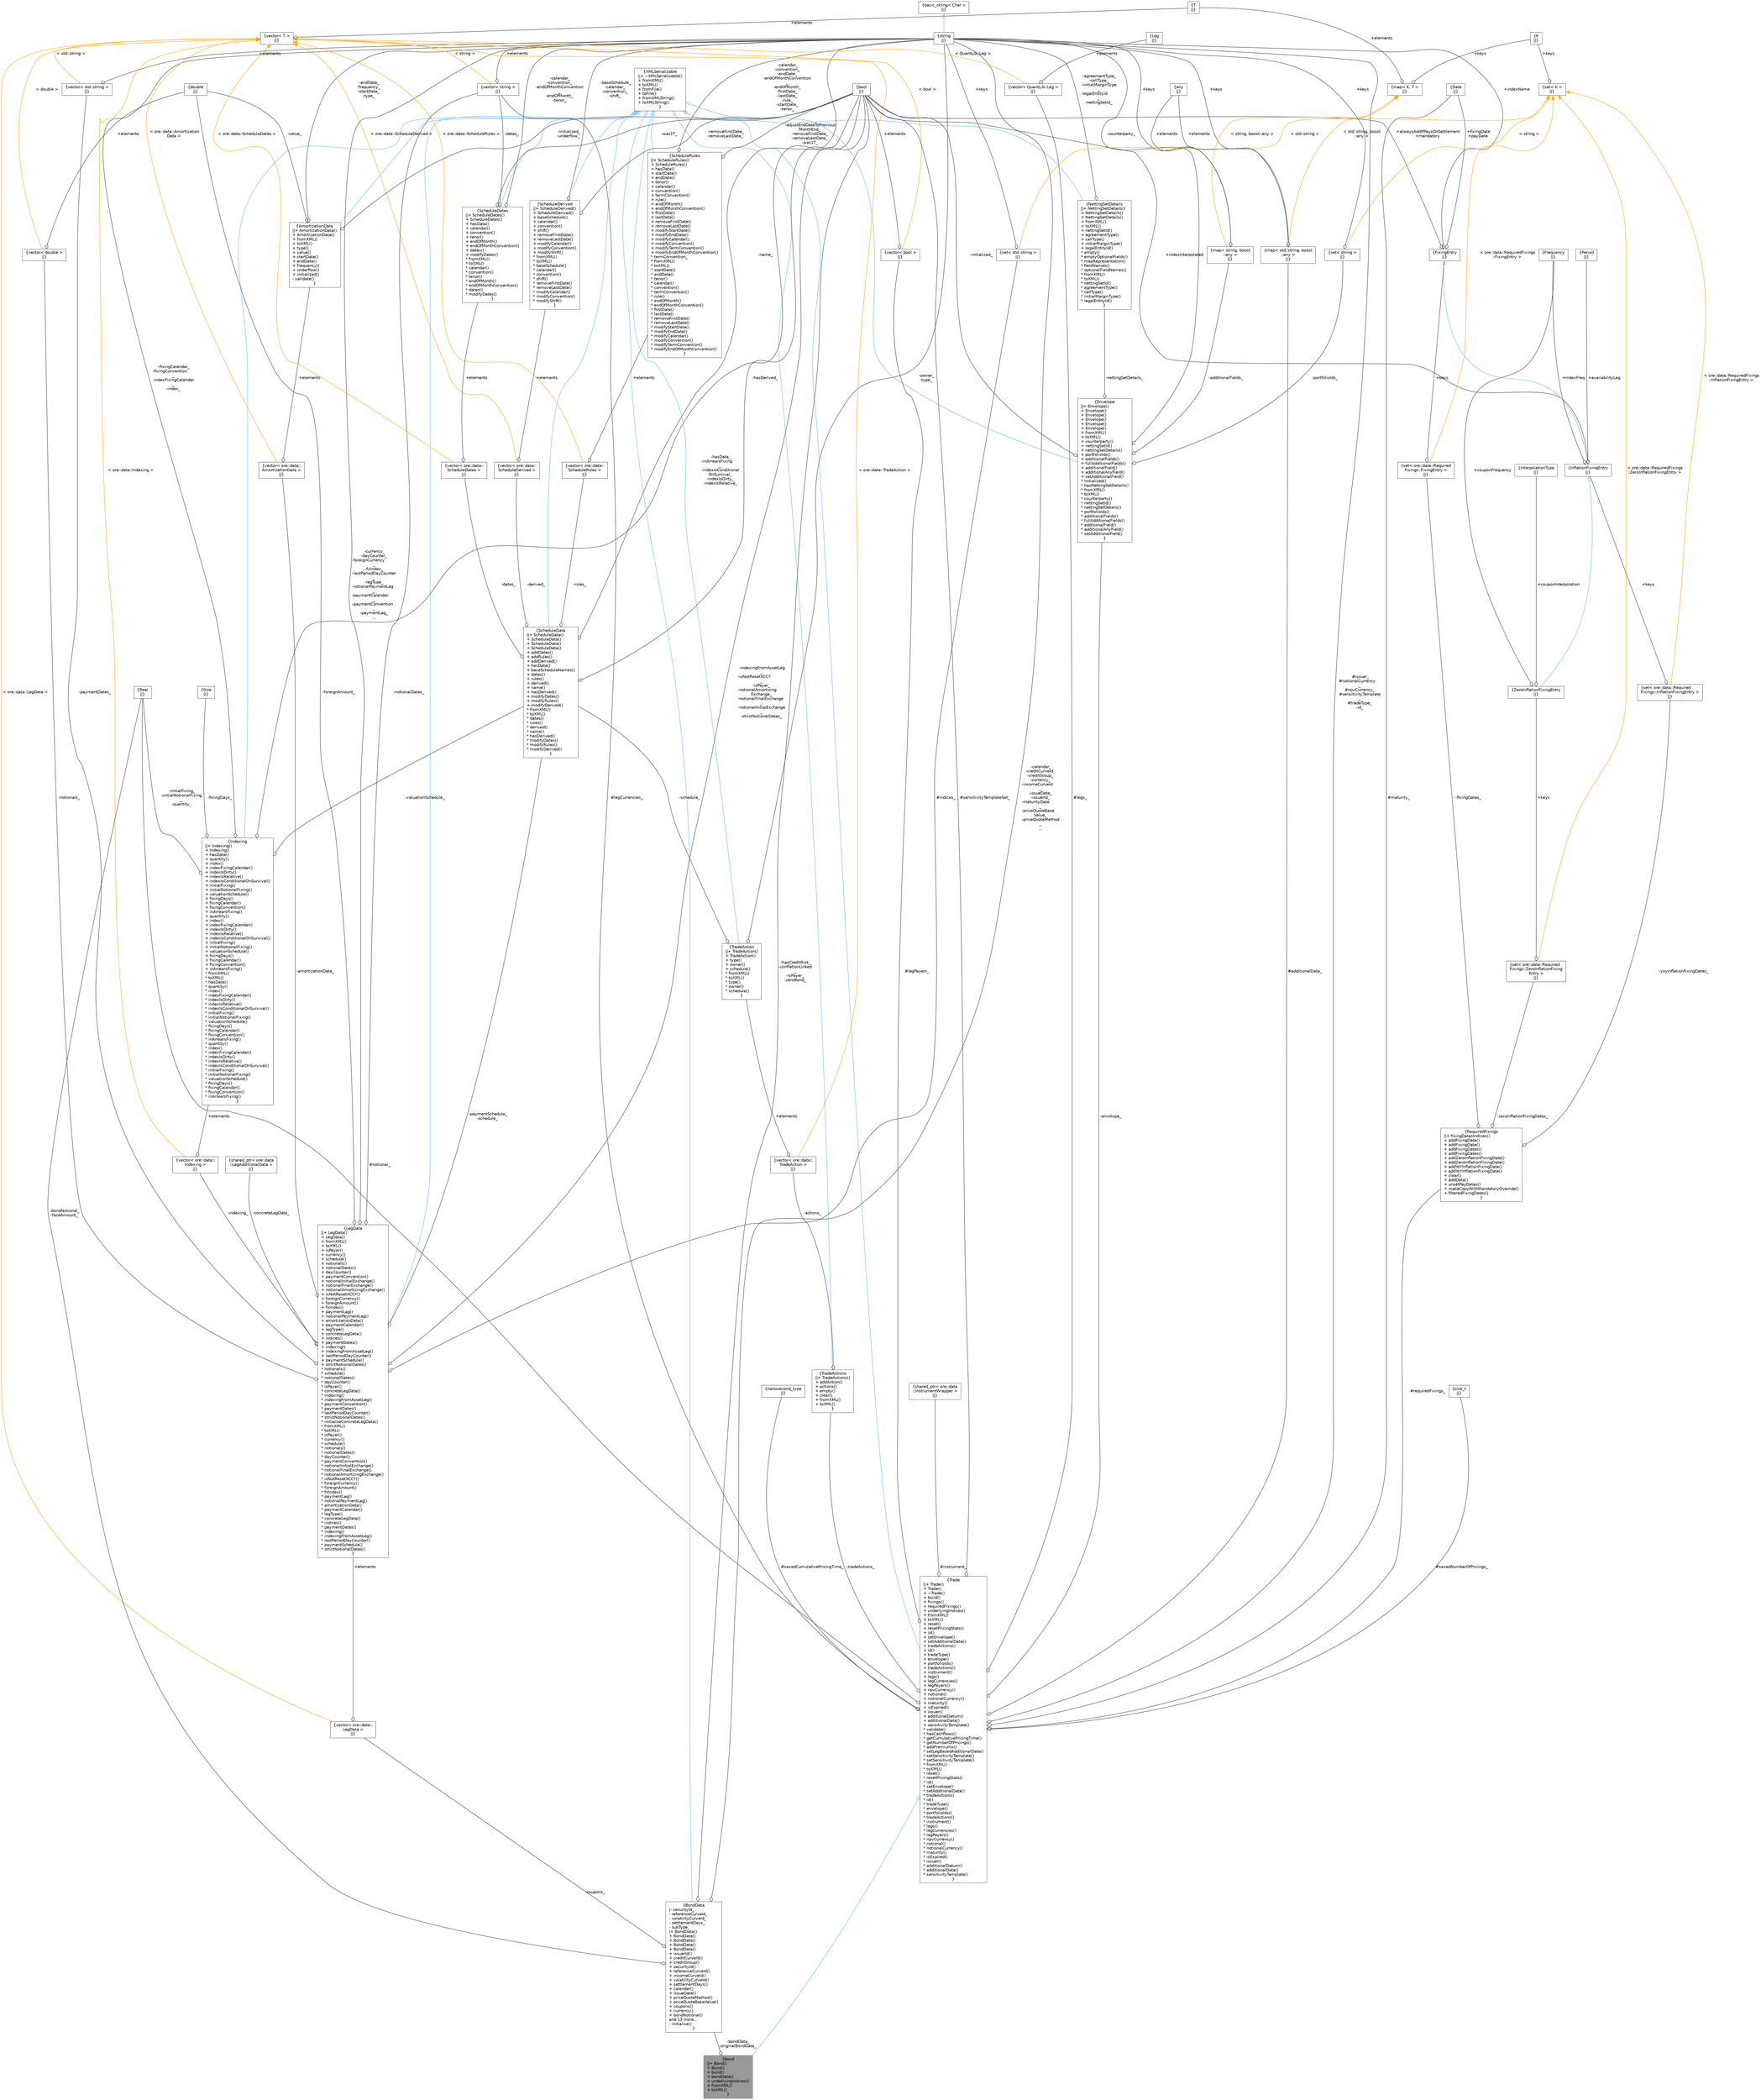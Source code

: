 digraph "Bond"
{
 // INTERACTIVE_SVG=YES
 // LATEX_PDF_SIZE
  bgcolor="transparent";
  edge [fontname=Helvetica,fontsize=10,labelfontname=Helvetica,labelfontsize=10];
  node [fontname=Helvetica,fontsize=10,shape=box,height=0.2,width=0.4];
  Node1 [label="{Bond\n||+ Bond()\l+ Bond()\l+ build()\l+ bondData()\l+ underlyingIndices()\l+ fromXML()\l+ toXML()\l}",height=0.2,width=0.4,color="gray40", fillcolor="grey60", style="filled", fontcolor="black",tooltip="Serializable Bond."];
  Node2 -> Node1 [dir="back",color="steelblue1",style="solid",arrowtail="onormal"];
  Node2 [label="{Trade\n||+ Trade()\l+ Trade()\l+ ~Trade()\l+ build()\l+ fixings()\l+ requiredFixings()\l+ underlyingIndices()\l+ fromXML()\l+ toXML()\l+ reset()\l+ resetPricingStats()\l+ id()\l+ setEnvelope()\l+ setAdditionalData()\l+ tradeActions()\l+ id()\l+ tradeType()\l+ envelope()\l+ portfolioIds()\l+ tradeActions()\l+ instrument()\l+ legs()\l+ legCurrencies()\l+ legPayers()\l+ npvCurrency()\l+ notional()\l+ notionalCurrency()\l+ maturity()\l+ isExpired()\l+ issuer()\l+ additionalDatum()\l+ additionalData()\l+ sensitivityTemplate()\l* validate()\l* hasCashflows()\l* getCumulativePricingTime()\l* getNumberOfPricings()\l* addPremiums()\l* setLegBasedAdditionalData()\l* setSensitivityTemplate()\l* setSensitivityTemplate()\l* fromXML()\l* toXML()\l* reset()\l* resetPricingStats()\l* id()\l* setEnvelope()\l* setAdditionalData()\l* tradeActions()\l* id()\l* tradeType()\l* envelope()\l* portfolioIds()\l* tradeActions()\l* instrument()\l* legs()\l* legCurrencies()\l* legPayers()\l* npvCurrency()\l* notional()\l* notionalCurrency()\l* maturity()\l* isExpired()\l* issuer()\l* additionalDatum()\l* additionalData()\l* sensitivityTemplate()\l}",height=0.2,width=0.4,color="gray40", fillcolor="white", style="filled",URL="$classore_1_1data_1_1_trade.html",tooltip="Trade base class."];
  Node3 -> Node2 [dir="back",color="steelblue1",style="solid",arrowtail="onormal"];
  Node3 [label="{XMLSerializable\n||+ ~XMLSerializable()\l+ fromXML()\l+ toXML()\l+ fromFile()\l+ toFile()\l+ fromXMLString()\l+ toXMLString()\l}",height=0.2,width=0.4,color="gray40", fillcolor="white", style="filled",URL="$classore_1_1data_1_1_x_m_l_serializable.html",tooltip="Base class for all serializable classes."];
  Node4 -> Node2 [color="grey25",style="solid",label=" #issuer_\n#notionalCurrency\l_\n#npvCurrency_\n#sensitivityTemplate\l_\n#tradeType_\n-id_" ,arrowhead="odiamond"];
  Node4 [label="{string\n||}",height=0.2,width=0.4,color="gray40", fillcolor="white", style="filled",tooltip=" "];
  Node5 -> Node4 [dir="back",color="steelblue1",style="solid",arrowtail="onormal"];
  Node5 [label="{basic_string\< Char \>\n||}",height=0.2,width=0.4,color="gray40", fillcolor="white", style="filled",tooltip=" "];
  Node6 -> Node2 [color="grey25",style="solid",label=" #instrument_" ,arrowhead="odiamond"];
  Node6 [label="{shared_ptr\< ore::data\l::InstrumentWrapper \>\n||}",height=0.2,width=0.4,color="gray40", fillcolor="white", style="filled",tooltip=" "];
  Node7 -> Node2 [color="grey25",style="solid",label=" #legs_" ,arrowhead="odiamond"];
  Node7 [label="{vector\< QuantLib::Leg \>\n||}",height=0.2,width=0.4,color="gray40", fillcolor="white", style="filled",tooltip=" "];
  Node8 -> Node7 [color="grey25",style="solid",label=" +elements" ,arrowhead="odiamond"];
  Node8 [label="{Leg\n||}",height=0.2,width=0.4,color="gray40", fillcolor="white", style="filled",tooltip=" "];
  Node9 -> Node7 [dir="back",color="orange",style="solid",label=" \< QuantLib::Leg \>" ];
  Node9 [label="{vector\< T \>\n||}",height=0.2,width=0.4,color="gray40", fillcolor="white", style="filled",tooltip=" "];
  Node10 -> Node9 [color="grey25",style="solid",label=" +elements" ,arrowhead="odiamond"];
  Node10 [label="{T\n||}",height=0.2,width=0.4,color="gray40", fillcolor="white", style="filled",tooltip=" "];
  Node11 -> Node2 [color="grey25",style="solid",label=" #legCurrencies_" ,arrowhead="odiamond"];
  Node11 [label="{vector\< string \>\n||}",height=0.2,width=0.4,color="gray40", fillcolor="white", style="filled",tooltip=" "];
  Node4 -> Node11 [color="grey25",style="solid",label=" +elements" ,arrowhead="odiamond"];
  Node9 -> Node11 [dir="back",color="orange",style="solid",label=" \< string \>" ];
  Node12 -> Node2 [color="grey25",style="solid",label=" #legPayers_" ,arrowhead="odiamond"];
  Node12 [label="{vector\< bool \>\n||}",height=0.2,width=0.4,color="gray40", fillcolor="white", style="filled",tooltip=" "];
  Node13 -> Node12 [color="grey25",style="solid",label=" +elements" ,arrowhead="odiamond"];
  Node13 [label="{bool\n||}",height=0.2,width=0.4,color="gray40", fillcolor="white", style="filled",URL="$classbool.html",tooltip=" "];
  Node9 -> Node12 [dir="back",color="orange",style="solid",label=" \< bool \>" ];
  Node14 -> Node2 [color="grey25",style="solid",label=" #notional_" ,arrowhead="odiamond"];
  Node14 [label="{Real\n||}",height=0.2,width=0.4,color="gray40", fillcolor="white", style="filled",tooltip=" "];
  Node15 -> Node2 [color="grey25",style="solid",label=" #maturity_" ,arrowhead="odiamond"];
  Node15 [label="{Date\n||}",height=0.2,width=0.4,color="gray40", fillcolor="white", style="filled",tooltip=" "];
  Node13 -> Node2 [color="grey25",style="solid",label=" #sensitivityTemplateSet_" ,arrowhead="odiamond"];
  Node16 -> Node2 [color="grey25",style="solid",label=" #savedNumberOfPricings_" ,arrowhead="odiamond"];
  Node16 [label="{size_t\n||}",height=0.2,width=0.4,color="gray40", fillcolor="white", style="filled",tooltip=" "];
  Node17 -> Node2 [color="grey25",style="solid",label=" #savedCumulativePricingTime_" ,arrowhead="odiamond"];
  Node17 [label="{nanosecond_type\n||}",height=0.2,width=0.4,color="gray40", fillcolor="white", style="filled",tooltip=" "];
  Node18 -> Node2 [color="grey25",style="solid",label=" #requiredFixings_" ,arrowhead="odiamond"];
  Node18 [label="{RequiredFixings\n||+ fixingDatesIndices()\l+ addFixingDate()\l+ addFixingDate()\l+ addFixingDates()\l+ addFixingDates()\l+ addZeroInflationFixingDate()\l+ addZeroInflationFixingDate()\l+ addYoYInflationFixingDate()\l+ addYoYInflationFixingDate()\l+ clear()\l+ addData()\l+ unsetPayDates()\l+ makeCopyWithMandatoryOverride()\l+ filteredFixingDates()\l}",height=0.2,width=0.4,color="gray40", fillcolor="white", style="filled",URL="$classore_1_1data_1_1_required_fixings.html",tooltip=" "];
  Node19 -> Node18 [color="grey25",style="solid",label=" -fixingDates_" ,arrowhead="odiamond"];
  Node19 [label="{set\< ore::data::Required\lFixings::FixingEntry \>\n||}",height=0.2,width=0.4,color="gray40", fillcolor="white", style="filled",tooltip=" "];
  Node20 -> Node19 [color="grey25",style="solid",label=" +keys" ,arrowhead="odiamond"];
  Node20 [label="{FixingEntry\n||}",height=0.2,width=0.4,color="gray40", fillcolor="white", style="filled",URL="$structore_1_1data_1_1_required_fixings_1_1_fixing_entry.html",tooltip=" "];
  Node4 -> Node20 [color="grey25",style="solid",label=" +indexName" ,arrowhead="odiamond"];
  Node15 -> Node20 [color="grey25",style="solid",label=" +fixingDate\n+payDate" ,arrowhead="odiamond"];
  Node13 -> Node20 [color="grey25",style="solid",label=" +alwaysAddIfPaysOnSettlement\n+mandatory" ,arrowhead="odiamond"];
  Node21 -> Node19 [dir="back",color="orange",style="solid",label=" \< ore::data::RequiredFixings\l::FixingEntry \>" ];
  Node21 [label="{set\< K \>\n||}",height=0.2,width=0.4,color="gray40", fillcolor="white", style="filled",tooltip=" "];
  Node22 -> Node21 [color="grey25",style="solid",label=" +keys" ,arrowhead="odiamond"];
  Node22 [label="{K\n||}",height=0.2,width=0.4,color="gray40", fillcolor="white", style="filled",tooltip=" "];
  Node23 -> Node18 [color="grey25",style="solid",label=" -zeroInflationFixingDates_" ,arrowhead="odiamond"];
  Node23 [label="{set\< ore::data::Required\lFixings::ZeroInflationFixing\lEntry \>\n||}",height=0.2,width=0.4,color="gray40", fillcolor="white", style="filled",tooltip=" "];
  Node24 -> Node23 [color="grey25",style="solid",label=" +keys" ,arrowhead="odiamond"];
  Node24 [label="{ZeroInflationFixingEntry\n||}",height=0.2,width=0.4,color="gray40", fillcolor="white", style="filled",URL="$structore_1_1data_1_1_required_fixings_1_1_zero_inflation_fixing_entry.html",tooltip=" "];
  Node25 -> Node24 [dir="back",color="steelblue1",style="solid",arrowtail="onormal"];
  Node25 [label="{InflationFixingEntry\n||}",height=0.2,width=0.4,color="gray40", fillcolor="white", style="filled",URL="$structore_1_1data_1_1_required_fixings_1_1_inflation_fixing_entry.html",tooltip=" "];
  Node20 -> Node25 [dir="back",color="steelblue1",style="solid",arrowtail="onormal"];
  Node13 -> Node25 [color="grey25",style="solid",label=" +indexInterpolated" ,arrowhead="odiamond"];
  Node26 -> Node25 [color="grey25",style="solid",label=" +indexFreq" ,arrowhead="odiamond"];
  Node26 [label="{Frequency\n||}",height=0.2,width=0.4,color="gray40", fillcolor="white", style="filled",tooltip=" "];
  Node27 -> Node25 [color="grey25",style="solid",label=" +availabilityLeg" ,arrowhead="odiamond"];
  Node27 [label="{Period\n||}",height=0.2,width=0.4,color="gray40", fillcolor="white", style="filled",tooltip=" "];
  Node28 -> Node24 [color="grey25",style="solid",label=" +couponInterpolation" ,arrowhead="odiamond"];
  Node28 [label="{InterpolationType\n||}",height=0.2,width=0.4,color="gray40", fillcolor="white", style="filled",tooltip=" "];
  Node26 -> Node24 [color="grey25",style="solid",label=" +couponFrequency" ,arrowhead="odiamond"];
  Node21 -> Node23 [dir="back",color="orange",style="solid",label=" \< ore::data::RequiredFixings\l::ZeroInflationFixingEntry \>" ];
  Node29 -> Node18 [color="grey25",style="solid",label=" -yoyInflationFixingDates_" ,arrowhead="odiamond"];
  Node29 [label="{set\< ore::data::Required\lFixings::InflationFixingEntry \>\n||}",height=0.2,width=0.4,color="gray40", fillcolor="white", style="filled",tooltip=" "];
  Node25 -> Node29 [color="grey25",style="solid",label=" +keys" ,arrowhead="odiamond"];
  Node21 -> Node29 [dir="back",color="orange",style="solid",label=" \< ore::data::RequiredFixings\l::InflationFixingEntry \>" ];
  Node30 -> Node2 [color="grey25",style="solid",label=" #additionalData_" ,arrowhead="odiamond"];
  Node30 [label="{map\< std::string, boost\l::any \>\n||}",height=0.2,width=0.4,color="gray40", fillcolor="white", style="filled",tooltip=" "];
  Node4 -> Node30 [color="grey25",style="solid",label=" +keys" ,arrowhead="odiamond"];
  Node31 -> Node30 [color="grey25",style="solid",label=" +elements" ,arrowhead="odiamond"];
  Node31 [label="{any\n||}",height=0.2,width=0.4,color="gray40", fillcolor="white", style="filled",tooltip=" "];
  Node32 -> Node30 [dir="back",color="orange",style="solid",label=" \< std::string, boost\l::any \>" ];
  Node32 [label="{map\< K, T \>\n||}",height=0.2,width=0.4,color="gray40", fillcolor="white", style="filled",tooltip=" "];
  Node22 -> Node32 [color="grey25",style="solid",label=" +keys" ,arrowhead="odiamond"];
  Node10 -> Node32 [color="grey25",style="solid",label=" +elements" ,arrowhead="odiamond"];
  Node33 -> Node2 [color="grey25",style="solid",label=" -envelope_" ,arrowhead="odiamond"];
  Node33 [label="{Envelope\n||+ Envelope()\l+ Envelope()\l+ Envelope()\l+ Envelope()\l+ Envelope()\l+ Envelope()\l+ fromXML()\l+ toXML()\l+ counterparty()\l+ nettingSetId()\l+ nettingSetDetails()\l+ portfolioIds()\l+ additionalFields()\l+ fullAdditionalFields()\l+ additionalField()\l+ additionalAnyField()\l+ setAdditionalField()\l* initialized()\l* hasNettingSetDetails()\l* fromXML()\l* toXML()\l* counterparty()\l* nettingSetId()\l* nettingSetDetails()\l* portfolioIds()\l* additionalFields()\l* fullAdditionalFields()\l* additionalField()\l* additionalAnyField()\l* setAdditionalField()\l}",height=0.2,width=0.4,color="gray40", fillcolor="white", style="filled",URL="$classore_1_1data_1_1_envelope.html",tooltip="Serializable object holding generic trade data, reporting dimensions."];
  Node3 -> Node33 [dir="back",color="steelblue1",style="solid",arrowtail="onormal"];
  Node4 -> Node33 [color="grey25",style="solid",label=" -counterparty_" ,arrowhead="odiamond"];
  Node34 -> Node33 [color="grey25",style="solid",label=" -nettingSetDetails_" ,arrowhead="odiamond"];
  Node34 [label="{NettingSetDetails\n||+ NettingSetDetails()\l+ NettingSetDetails()\l+ NettingSetDetails()\l+ fromXML()\l+ toXML()\l+ nettingSetId()\l+ agreementType()\l+ callType()\l+ initialMarginType()\l+ legalEntityId()\l* empty()\l* emptyOptionalFields()\l* mapRepresentation()\l* fieldNames()\l* optionalFieldNames()\l* fromXML()\l* toXML()\l* nettingSetId()\l* agreementType()\l* callType()\l* initialMarginType()\l* legalEntityId()\l}",height=0.2,width=0.4,color="gray40", fillcolor="white", style="filled",URL="$classore_1_1data_1_1_netting_set_details.html",tooltip="Serializable object holding netting set identification data."];
  Node3 -> Node34 [dir="back",color="steelblue1",style="solid",arrowtail="onormal"];
  Node4 -> Node34 [color="grey25",style="solid",label=" -agreementType_\n-callType_\n-initialMarginType\l_\n-legalEntityId\l_\n-nettingSetId_" ,arrowhead="odiamond"];
  Node35 -> Node33 [color="grey25",style="solid",label=" -portfolioIds_" ,arrowhead="odiamond"];
  Node35 [label="{set\< string \>\n||}",height=0.2,width=0.4,color="gray40", fillcolor="white", style="filled",tooltip=" "];
  Node4 -> Node35 [color="grey25",style="solid",label=" +keys" ,arrowhead="odiamond"];
  Node21 -> Node35 [dir="back",color="orange",style="solid",label=" \< string \>" ];
  Node36 -> Node33 [color="grey25",style="solid",label=" -additionalFields_" ,arrowhead="odiamond"];
  Node36 [label="{map\< string, boost\l::any \>\n||}",height=0.2,width=0.4,color="gray40", fillcolor="white", style="filled",tooltip=" "];
  Node4 -> Node36 [color="grey25",style="solid",label=" +keys" ,arrowhead="odiamond"];
  Node31 -> Node36 [color="grey25",style="solid",label=" +elements" ,arrowhead="odiamond"];
  Node32 -> Node36 [dir="back",color="orange",style="solid",label=" \< string, boost::any \>" ];
  Node13 -> Node33 [color="grey25",style="solid",label=" -initialized_" ,arrowhead="odiamond"];
  Node37 -> Node2 [color="grey25",style="solid",label=" -tradeActions_" ,arrowhead="odiamond"];
  Node37 [label="{TradeActions\n||+ TradeActions()\l+ addAction()\l+ actions()\l+ empty()\l+ clear()\l+ fromXML()\l+ toXML()\l}",height=0.2,width=0.4,color="gray40", fillcolor="white", style="filled",URL="$classore_1_1data_1_1_trade_actions.html",tooltip="Serializable object holding generic trade actions."];
  Node3 -> Node37 [dir="back",color="steelblue1",style="solid",arrowtail="onormal"];
  Node38 -> Node37 [color="grey25",style="solid",label=" -actions_" ,arrowhead="odiamond"];
  Node38 [label="{vector\< ore::data::\lTradeAction \>\n||}",height=0.2,width=0.4,color="gray40", fillcolor="white", style="filled",tooltip=" "];
  Node39 -> Node38 [color="grey25",style="solid",label=" +elements" ,arrowhead="odiamond"];
  Node39 [label="{TradeAction\n||+ TradeAction()\l+ TradeAction()\l+ type()\l+ owner()\l+ schedule()\l* fromXML()\l* toXML()\l* type()\l* owner()\l* schedule()\l}",height=0.2,width=0.4,color="gray40", fillcolor="white", style="filled",URL="$classore_1_1data_1_1_trade_action.html",tooltip="Serializable object holding a trade action."];
  Node3 -> Node39 [dir="back",color="steelblue1",style="solid",arrowtail="onormal"];
  Node4 -> Node39 [color="grey25",style="solid",label=" -owner_\n-type_" ,arrowhead="odiamond"];
  Node40 -> Node39 [color="grey25",style="solid",label=" -schedule_" ,arrowhead="odiamond"];
  Node40 [label="{ScheduleData\n||+ ScheduleData()\l+ ScheduleData()\l+ ScheduleData()\l+ ScheduleData()\l+ addDates()\l+ addRules()\l+ addDerived()\l+ hasData()\l+ baseScheduleNames()\l+ dates()\l+ rules()\l+ derived()\l+ name()\l+ hasDerived()\l+ modifyDates()\l+ modifyRules()\l+ modifyDerived()\l* fromXML()\l* toXML()\l* dates()\l* rules()\l* derived()\l* name()\l* hasDerived()\l* modifyDates()\l* modifyRules()\l* modifyDerived()\l}",height=0.2,width=0.4,color="gray40", fillcolor="white", style="filled",URL="$classore_1_1data_1_1_schedule_data.html",tooltip="Serializable schedule data."];
  Node3 -> Node40 [dir="back",color="steelblue1",style="solid",arrowtail="onormal"];
  Node41 -> Node40 [color="grey25",style="solid",label=" -dates_" ,arrowhead="odiamond"];
  Node41 [label="{vector\< ore::data::\lScheduleDates \>\n||}",height=0.2,width=0.4,color="gray40", fillcolor="white", style="filled",tooltip=" "];
  Node42 -> Node41 [color="grey25",style="solid",label=" +elements" ,arrowhead="odiamond"];
  Node42 [label="{ScheduleDates\n||+ ScheduleDates()\l+ ScheduleDates()\l+ hasData()\l+ calendar()\l+ convention()\l+ tenor()\l+ endOfMonth()\l+ endOfMonthConvention()\l+ dates()\l+ modifyDates()\l* fromXML()\l* toXML()\l* calendar()\l* convention()\l* tenor()\l* endOfMonth()\l* endOfMonthConvention()\l* dates()\l* modifyDates()\l}",height=0.2,width=0.4,color="gray40", fillcolor="white", style="filled",URL="$classore_1_1data_1_1_schedule_dates.html",tooltip="Serializable object holding schedule Dates data."];
  Node3 -> Node42 [dir="back",color="steelblue1",style="solid",arrowtail="onormal"];
  Node4 -> Node42 [color="grey25",style="solid",label=" -calendar_\n-convention_\n-endOfMonthConvention\l_\n-endOfMonth_\n-tenor_" ,arrowhead="odiamond"];
  Node11 -> Node42 [color="grey25",style="solid",label=" -dates_" ,arrowhead="odiamond"];
  Node13 -> Node42 [color="grey25",style="solid",label=" -was1T_" ,arrowhead="odiamond"];
  Node9 -> Node41 [dir="back",color="orange",style="solid",label=" \< ore::data::ScheduleDates \>" ];
  Node43 -> Node40 [color="grey25",style="solid",label=" -rules_" ,arrowhead="odiamond"];
  Node43 [label="{vector\< ore::data::\lScheduleRules \>\n||}",height=0.2,width=0.4,color="gray40", fillcolor="white", style="filled",tooltip=" "];
  Node44 -> Node43 [color="grey25",style="solid",label=" +elements" ,arrowhead="odiamond"];
  Node44 [label="{ScheduleRules\n||+ ScheduleRules()\l+ ScheduleRules()\l+ hasData()\l+ startDate()\l+ endDate()\l+ tenor()\l+ calendar()\l+ convention()\l+ termConvention()\l+ rule()\l+ endOfMonth()\l+ endOfMonthConvention()\l+ firstDate()\l+ lastDate()\l+ removeFirstDate()\l+ removeLastDate()\l+ modifyStartDate()\l+ modifyEndDate()\l+ modifyCalendar()\l+ modifyConvention()\l+ modifyTermConvention()\l+ modifyEndOfMonthConvention()\l* termConvention_\l* fromXML()\l* toXML()\l* startDate()\l* endDate()\l* tenor()\l* calendar()\l* convention()\l* termConvention()\l* rule()\l* endOfMonth()\l* endOfMonthConvention()\l* firstDate()\l* lastDate()\l* removeFirstDate()\l* removeLastDate()\l* modifyStartDate()\l* modifyEndDate()\l* modifyCalendar()\l* modifyConvention()\l* modifyTermConvention()\l* modifyEndOfMonthConvention()\l}",height=0.2,width=0.4,color="gray40", fillcolor="white", style="filled",URL="$classore_1_1data_1_1_schedule_rules.html",tooltip="Serializable object holding schedule Rules data."];
  Node3 -> Node44 [dir="back",color="steelblue1",style="solid",arrowtail="onormal"];
  Node4 -> Node44 [color="grey25",style="solid",label=" -calendar_\n-convention_\n-endDate_\n-endOfMonthConvention\l_\n-endOfMonth_\n-firstDate_\n-lastDate_\n-rule_\n-startDate_\n-tenor_\n..." ,arrowhead="odiamond"];
  Node13 -> Node44 [color="grey25",style="solid",label=" -adjustEndDateToPrevious\lMonthEnd_\n-removeFirstDate_\n-removeLastDate_\n-was1T_" ,arrowhead="odiamond"];
  Node9 -> Node43 [dir="back",color="orange",style="solid",label=" \< ore::data::ScheduleRules \>" ];
  Node45 -> Node40 [color="grey25",style="solid",label=" -derived_" ,arrowhead="odiamond"];
  Node45 [label="{vector\< ore::data::\lScheduleDerived \>\n||}",height=0.2,width=0.4,color="gray40", fillcolor="white", style="filled",tooltip=" "];
  Node46 -> Node45 [color="grey25",style="solid",label=" +elements" ,arrowhead="odiamond"];
  Node46 [label="{ScheduleDerived\n||+ ScheduleDerived()\l+ ScheduleDerived()\l+ baseSchedule()\l+ calendar()\l+ convention()\l+ shift()\l+ removeFirstDate()\l+ removeLastDate()\l+ modifyCalendar()\l+ modifyConvention()\l+ modifyShift()\l* fromXML()\l* toXML()\l* baseSchedule()\l* calendar()\l* convention()\l* shift()\l* removeFirstDate()\l* removeLastDate()\l* modifyCalendar()\l* modifyConvention()\l* modifyShift()\l}",height=0.2,width=0.4,color="gray40", fillcolor="white", style="filled",URL="$classore_1_1data_1_1_schedule_derived.html",tooltip="Serializable object holding Derived schedule data."];
  Node3 -> Node46 [dir="back",color="steelblue1",style="solid",arrowtail="onormal"];
  Node4 -> Node46 [color="grey25",style="solid",label=" -baseSchedule_\n-calendar_\n-convention_\n-shift_" ,arrowhead="odiamond"];
  Node13 -> Node46 [color="grey25",style="solid",label=" -removeFirstDate_\n-removeLastDate_" ,arrowhead="odiamond"];
  Node9 -> Node45 [dir="back",color="orange",style="solid",label=" \< ore::data::ScheduleDerived \>" ];
  Node4 -> Node40 [color="grey25",style="solid",label=" -name_" ,arrowhead="odiamond"];
  Node13 -> Node40 [color="grey25",style="solid",label=" -hasDerived_" ,arrowhead="odiamond"];
  Node9 -> Node38 [dir="back",color="orange",style="solid",label=" \< ore::data::TradeAction \>" ];
  Node47 -> Node1 [color="grey25",style="solid",label=" -bondData_\n-originalBondData_" ,arrowhead="odiamond"];
  Node47 [label="{BondData\n|- securityId_\l- referenceCurveId_\l- volatilityCurveId_\l- settlementDays_\l- subType_\l|+ BondData()\l+ BondData()\l+ BondData()\l+ BondData()\l+ BondData()\l+ issuerId()\l+ creditCurveId()\l+ creditGroup()\l+ securityId()\l+ referenceCurveId()\l+ incomeCurveId()\l+ volatilityCurveId()\l+ settlementDays()\l+ calendar()\l+ issueDate()\l+ priceQuoteMethod()\l+ priceQuoteBaseValue()\l+ coupons()\l+ currency()\l+ bondNotional()\land 13 more...\l- initialise()\l}",height=0.2,width=0.4,color="gray40", fillcolor="white", style="filled",URL="$classore_1_1data_1_1_bond_data.html",tooltip=" "];
  Node3 -> Node47 [dir="back",color="steelblue1",style="solid",arrowtail="onormal"];
  Node4 -> Node47 [color="grey25",style="solid",label=" -calendar_\n-creditCurveId_\n-creditGroup_\n-currency_\n-incomeCurveId\l_\n-issueDate_\n-issuerId_\n-maturityDate\l_\n-priceQuoteBase\lValue_\n-priceQuoteMethod\l_\n..." ,arrowhead="odiamond"];
  Node48 -> Node47 [color="grey25",style="solid",label=" -coupons_" ,arrowhead="odiamond"];
  Node48 [label="{vector\< ore::data::\lLegData \>\n||}",height=0.2,width=0.4,color="gray40", fillcolor="white", style="filled",tooltip=" "];
  Node49 -> Node48 [color="grey25",style="solid",label=" +elements" ,arrowhead="odiamond"];
  Node49 [label="{LegData\n||+ LegData()\l+ LegData()\l+ fromXML()\l+ toXML()\l+ isPayer()\l+ currency()\l+ schedule()\l+ notionals()\l+ notionalDates()\l+ dayCounter()\l+ paymentConvention()\l+ notionalInitialExchange()\l+ notionalFinalExchange()\l+ notionalAmortizingExchange()\l+ isNotResetXCCY()\l+ foreignCurrency()\l+ foreignAmount()\l+ fxIndex()\l+ paymentLag()\l+ notionalPaymentLag()\l+ amortizationData()\l+ paymentCalendar()\l+ legType()\l+ concreteLegData()\l+ indices()\l+ paymentDates()\l+ indexing()\l+ indexingFromAssetLeg()\l+ lastPeriodDayCounter()\l+ paymentSchedule()\l+ strictNotionalDates()\l* notionals()\l* schedule()\l* notionalDates()\l* dayCounter()\l* isPayer()\l* concreteLegData()\l* indexing()\l* indexingFromAssetLeg()\l* paymentConvention()\l* paymentDates()\l* lastPeriodDayCounter()\l* strictNotionalDates()\l* initialiseConcreteLegData()\l* fromXML()\l* toXML()\l* isPayer()\l* currency()\l* schedule()\l* notionals()\l* notionalDates()\l* dayCounter()\l* paymentConvention()\l* notionalInitialExchange()\l* notionalFinalExchange()\l* notionalAmortizingExchange()\l* isNotResetXCCY()\l* foreignCurrency()\l* foreignAmount()\l* fxIndex()\l* paymentLag()\l* notionalPaymentLag()\l* amortizationData()\l* paymentCalendar()\l* legType()\l* concreteLegData()\l* indices()\l* paymentDates()\l* indexing()\l* indexingFromAssetLeg()\l* lastPeriodDayCounter()\l* paymentSchedule()\l* strictNotionalDates()\l}",height=0.2,width=0.4,color="gray40", fillcolor="white", style="filled",URL="$classore_1_1data_1_1_leg_data.html",tooltip="Serializable object holding leg data."];
  Node3 -> Node49 [dir="back",color="steelblue1",style="solid",arrowtail="onormal"];
  Node50 -> Node49 [color="grey25",style="solid",label=" #indices_" ,arrowhead="odiamond"];
  Node50 [label="{set\< std::string \>\n||}",height=0.2,width=0.4,color="gray40", fillcolor="white", style="filled",tooltip=" "];
  Node4 -> Node50 [color="grey25",style="solid",label=" +keys" ,arrowhead="odiamond"];
  Node21 -> Node50 [dir="back",color="orange",style="solid",label=" \< std::string \>" ];
  Node51 -> Node49 [color="grey25",style="solid",label=" -concreteLegData_" ,arrowhead="odiamond"];
  Node51 [label="{shared_ptr\< ore::data\l::LegAdditionalData \>\n||}",height=0.2,width=0.4,color="gray40", fillcolor="white", style="filled",tooltip=" "];
  Node13 -> Node49 [color="grey25",style="solid",label=" -indexingFromAssetLeg\l_\n-isNotResetXCCY\l_\n-isPayer_\n-notionalAmortizing\lExchange_\n-notionalFinalExchange\l_\n-notionalInitialExchange\l_\n-strictNotionalDates_" ,arrowhead="odiamond"];
  Node4 -> Node49 [color="grey25",style="solid",label=" -currency_\n-dayCounter_\n-foreignCurrency\l_\n-fxIndex_\n-lastPeriodDayCounter\l_\n-legType_\n-notionalPaymentLag\l_\n-paymentCalendar\l_\n-paymentConvention\l_\n-paymentLag_\n..." ,arrowhead="odiamond"];
  Node40 -> Node49 [color="grey25",style="solid",label=" -paymentSchedule_\n-schedule_" ,arrowhead="odiamond"];
  Node52 -> Node49 [color="grey25",style="solid",label=" -notionals_" ,arrowhead="odiamond"];
  Node52 [label="{vector\< double \>\n||}",height=0.2,width=0.4,color="gray40", fillcolor="white", style="filled",tooltip=" "];
  Node53 -> Node52 [color="grey25",style="solid",label=" +elements" ,arrowhead="odiamond"];
  Node53 [label="{double\n||}",height=0.2,width=0.4,color="gray40", fillcolor="white", style="filled",tooltip=" "];
  Node9 -> Node52 [dir="back",color="orange",style="solid",label=" \< double \>" ];
  Node11 -> Node49 [color="grey25",style="solid",label=" -notionalDates_" ,arrowhead="odiamond"];
  Node53 -> Node49 [color="grey25",style="solid",label=" -foreignAmount_" ,arrowhead="odiamond"];
  Node54 -> Node49 [color="grey25",style="solid",label=" -amortizationData_" ,arrowhead="odiamond"];
  Node54 [label="{vector\< ore::data::\lAmortizationData \>\n||}",height=0.2,width=0.4,color="gray40", fillcolor="white", style="filled",tooltip=" "];
  Node55 -> Node54 [color="grey25",style="solid",label=" +elements" ,arrowhead="odiamond"];
  Node55 [label="{AmortizationData\n||+ AmortizationData()\l+ AmortizationData()\l+ fromXML()\l+ toXML()\l+ type()\l+ value()\l+ startDate()\l+ endDate()\l+ frequency()\l+ underflow()\l+ initialized()\l- validate()\l}",height=0.2,width=0.4,color="gray40", fillcolor="white", style="filled",URL="$classore_1_1data_1_1_amortization_data.html",tooltip="Serializable object holding amortization rules."];
  Node3 -> Node55 [dir="back",color="steelblue1",style="solid",arrowtail="onormal"];
  Node4 -> Node55 [color="grey25",style="solid",label=" -endDate_\n-frequency_\n-startDate_\n-type_" ,arrowhead="odiamond"];
  Node53 -> Node55 [color="grey25",style="solid",label=" -value_" ,arrowhead="odiamond"];
  Node13 -> Node55 [color="grey25",style="solid",label=" -initialized_\n-underflow_" ,arrowhead="odiamond"];
  Node9 -> Node54 [dir="back",color="orange",style="solid",label=" \< ore::data::Amortization\lData \>" ];
  Node56 -> Node49 [color="grey25",style="solid",label=" -paymentDates_" ,arrowhead="odiamond"];
  Node56 [label="{vector\< std::string \>\n||}",height=0.2,width=0.4,color="gray40", fillcolor="white", style="filled",tooltip=" "];
  Node4 -> Node56 [color="grey25",style="solid",label=" +elements" ,arrowhead="odiamond"];
  Node9 -> Node56 [dir="back",color="orange",style="solid",label=" \< std::string \>" ];
  Node57 -> Node49 [color="grey25",style="solid",label=" -indexing_" ,arrowhead="odiamond"];
  Node57 [label="{vector\< ore::data::\lIndexing \>\n||}",height=0.2,width=0.4,color="gray40", fillcolor="white", style="filled",tooltip=" "];
  Node58 -> Node57 [color="grey25",style="solid",label=" +elements" ,arrowhead="odiamond"];
  Node58 [label="{Indexing\n||+ Indexing()\l+ Indexing()\l+ hasData()\l+ quantity()\l+ index()\l+ indexFixingCalendar()\l+ indexIsDirty()\l+ indexIsRelative()\l+ indexIsConditionalOnSurvival()\l+ initialFixing()\l+ initialNotionalFixing()\l+ valuationSchedule()\l+ fixingDays()\l+ fixingCalendar()\l+ fixingConvention()\l+ inArrearsFixing()\l+ quantity()\l+ index()\l+ indexFixingCalendar()\l+ indexIsDirty()\l+ indexIsRelative()\l+ indexIsConditionalOnSurvival()\l+ initialFixing()\l+ initialNotionalFixing()\l+ valuationSchedule()\l+ fixingDays()\l+ fixingCalendar()\l+ fixingConvention()\l+ inArrearsFixing()\l* fromXML()\l* toXML()\l* hasData()\l* quantity()\l* index()\l* indexFixingCalendar()\l* indexIsDirty()\l* indexIsRelative()\l* indexIsConditionalOnSurvival()\l* initialFixing()\l* initialNotionalFixing()\l* valuationSchedule()\l* fixingDays()\l* fixingCalendar()\l* fixingConvention()\l* inArrearsFixing()\l* quantity()\l* index()\l* indexFixingCalendar()\l* indexIsDirty()\l* indexIsRelative()\l* indexIsConditionalOnSurvival()\l* initialFixing()\l* initialNotionalFixing()\l* valuationSchedule()\l* fixingDays()\l* fixingCalendar()\l* fixingConvention()\l* inArrearsFixing()\l}",height=0.2,width=0.4,color="gray40", fillcolor="white", style="filled",URL="$classore_1_1data_1_1_indexing.html",tooltip="Serializable object holding indexing data."];
  Node3 -> Node58 [dir="back",color="steelblue1",style="solid",arrowtail="onormal"];
  Node13 -> Node58 [color="grey25",style="solid",label=" -hasData_\n-inArrearsFixing\l_\n-indexIsConditional\lOnSurvival_\n-indexIsDirty_\n-indexIsRelative_" ,arrowhead="odiamond"];
  Node14 -> Node58 [color="grey25",style="solid",label=" -initialFixing_\n-initialNotionalFixing\l_\n-quantity_" ,arrowhead="odiamond"];
  Node4 -> Node58 [color="grey25",style="solid",label=" -fixingCalendar_\n-fixingConvention\l_\n-indexFixingCalendar\l_\n-index_" ,arrowhead="odiamond"];
  Node40 -> Node58 [color="grey25",style="solid",label=" -valuationSchedule_" ,arrowhead="odiamond"];
  Node59 -> Node58 [color="grey25",style="solid",label=" -fixingDays_" ,arrowhead="odiamond"];
  Node59 [label="{Size\n||}",height=0.2,width=0.4,color="gray40", fillcolor="white", style="filled",tooltip=" "];
  Node9 -> Node57 [dir="back",color="orange",style="solid",label=" \< ore::data::Indexing \>" ];
  Node9 -> Node48 [dir="back",color="orange",style="solid",label=" \< ore::data::LegData \>" ];
  Node13 -> Node47 [color="grey25",style="solid",label=" -hasCreditRisk_\n-isInflationLinked\l_\n-isPayer_\n-zeroBond_" ,arrowhead="odiamond"];
  Node14 -> Node47 [color="grey25",style="solid",label=" -bondNotional_\n-faceAmount_" ,arrowhead="odiamond"];
}
